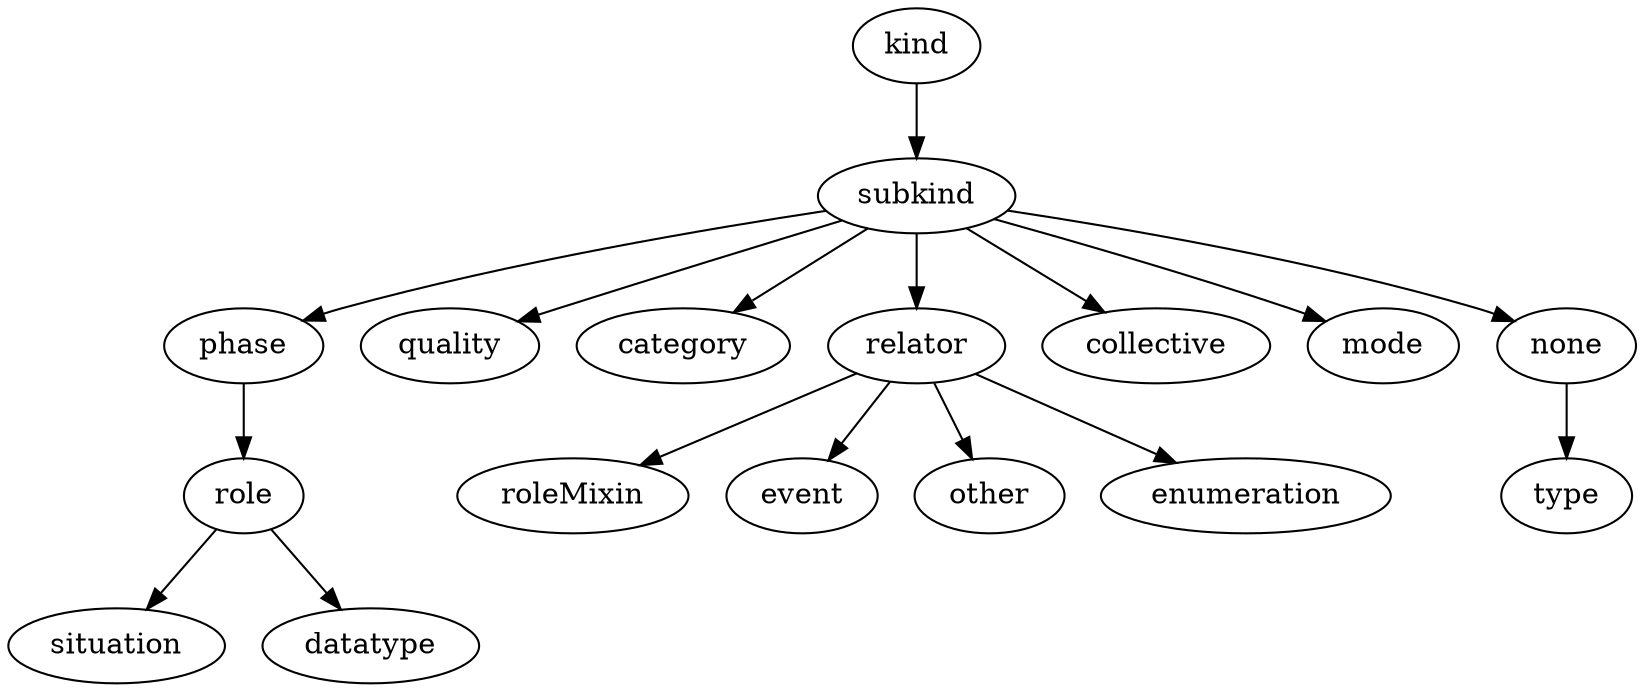 strict digraph  {
kind;
subkind;
phase;
quality;
category;
relator;
collective;
mode;
none;
role;
situation;
datatype;
roleMixin;
event;
other;
enumeration;
type;
kind -> subkind;
subkind -> phase;
subkind -> quality;
subkind -> category;
subkind -> relator;
subkind -> collective;
subkind -> mode;
subkind -> none;
phase -> role;
relator -> roleMixin;
relator -> event;
relator -> other;
relator -> enumeration;
none -> type;
role -> situation;
role -> datatype;
}
